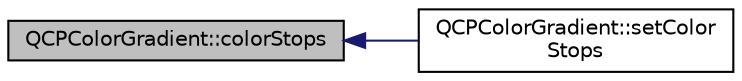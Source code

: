 digraph "QCPColorGradient::colorStops"
{
  edge [fontname="Helvetica",fontsize="10",labelfontname="Helvetica",labelfontsize="10"];
  node [fontname="Helvetica",fontsize="10",shape=record];
  rankdir="LR";
  Node29 [label="QCPColorGradient::colorStops",height=0.2,width=0.4,color="black", fillcolor="grey75", style="filled", fontcolor="black"];
  Node29 -> Node30 [dir="back",color="midnightblue",fontsize="10",style="solid",fontname="Helvetica"];
  Node30 [label="QCPColorGradient::setColor\lStops",height=0.2,width=0.4,color="black", fillcolor="white", style="filled",URL="$df/d78/class_q_c_p_color_gradient.html#a724e828aa6f0ba5011a9392477c35d3a"];
}
